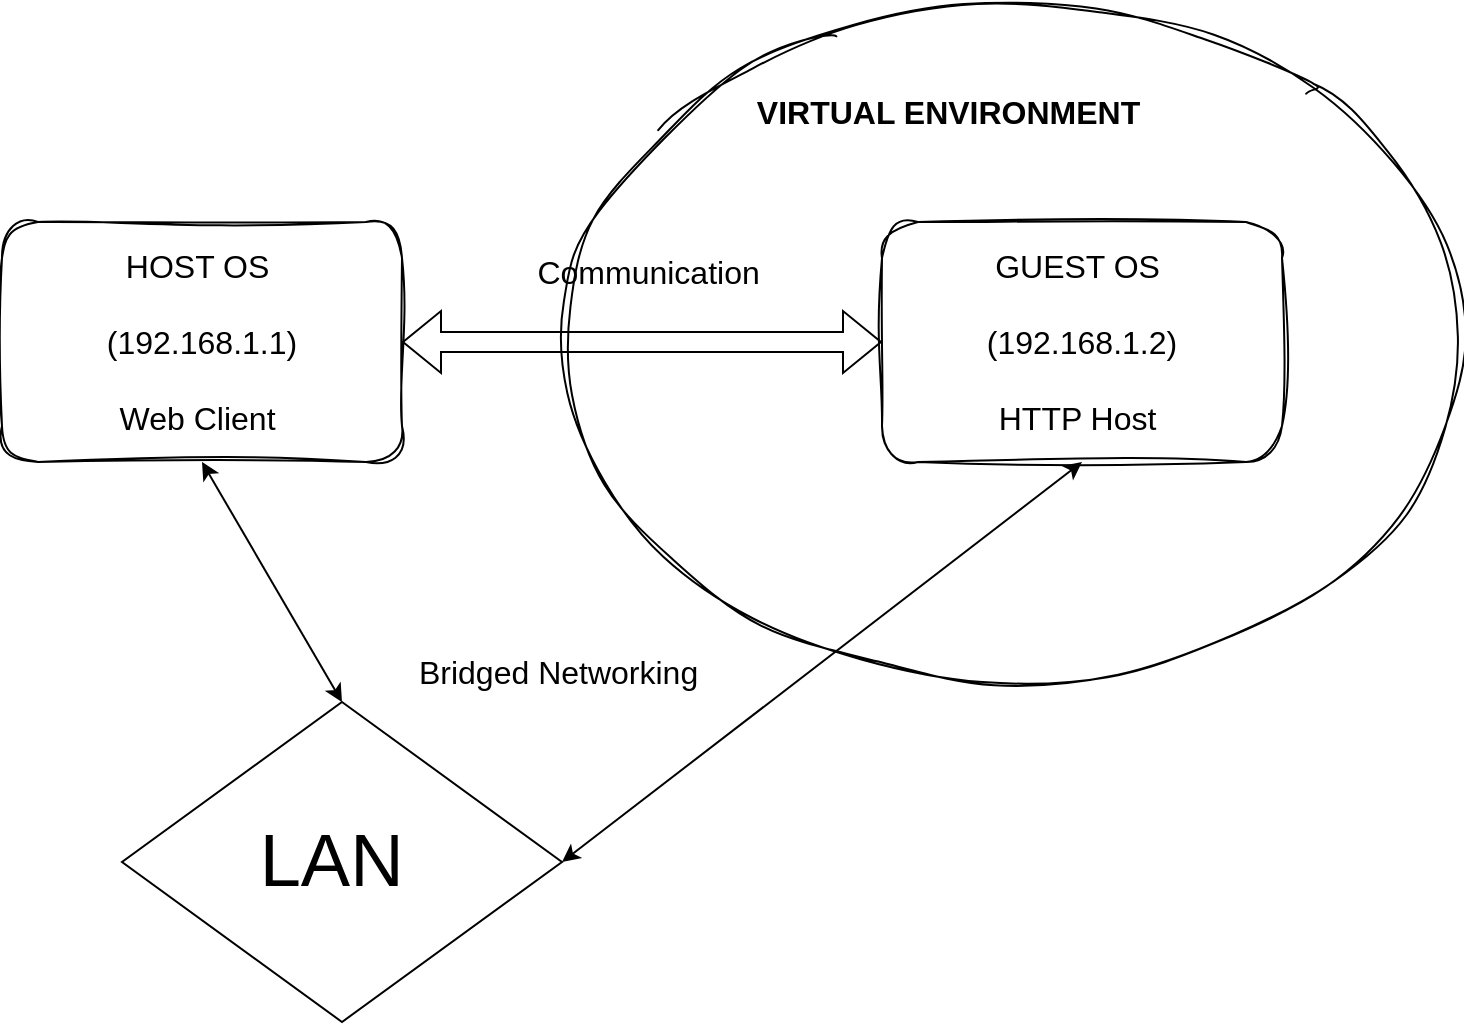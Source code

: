 <mxfile version="28.1.1">
  <diagram name="Page-1" id="bJ-LBqONBRRkpvEiQ5mY">
    <mxGraphModel dx="993" dy="572" grid="1" gridSize="10" guides="1" tooltips="1" connect="1" arrows="1" fold="1" page="1" pageScale="1" pageWidth="850" pageHeight="1100" math="0" shadow="0">
      <root>
        <mxCell id="0" />
        <mxCell id="1" parent="0" />
        <mxCell id="pIHF8PW-iIFRNfOvdxXu-1" value="&lt;font style=&quot;font-size: 16px;&quot;&gt;HOST OS&amp;nbsp;&lt;/font&gt;&lt;div&gt;&lt;font style=&quot;font-size: 16px;&quot;&gt;&lt;br&gt;&lt;/font&gt;&lt;/div&gt;&lt;div&gt;&lt;font style=&quot;font-size: 16px;&quot;&gt;(192.168.1.1)&lt;/font&gt;&lt;/div&gt;&lt;div&gt;&lt;font style=&quot;font-size: 16px;&quot;&gt;&lt;br&gt;&lt;/font&gt;&lt;/div&gt;&lt;div&gt;&lt;font style=&quot;font-size: 16px;&quot;&gt;Web Client&amp;nbsp;&lt;/font&gt;&lt;/div&gt;" style="rounded=1;whiteSpace=wrap;html=1;glass=0;sketch=1;curveFitting=1;jiggle=2;" vertex="1" parent="1">
          <mxGeometry x="450" y="320" width="200" height="120" as="geometry" />
        </mxCell>
        <mxCell id="pIHF8PW-iIFRNfOvdxXu-2" value="&lt;font style=&quot;font-size: 16px;&quot;&gt;GUEST OS&amp;nbsp;&lt;/font&gt;&lt;div&gt;&lt;font style=&quot;font-size: 16px;&quot;&gt;&lt;br&gt;&lt;/font&gt;&lt;/div&gt;&lt;div&gt;&lt;font style=&quot;font-size: 16px;&quot;&gt;(192.168.1.2)&lt;/font&gt;&lt;/div&gt;&lt;div&gt;&lt;font style=&quot;font-size: 16px;&quot;&gt;&lt;br&gt;&lt;/font&gt;&lt;/div&gt;&lt;div&gt;&lt;font style=&quot;font-size: 16px;&quot;&gt;HTTP Host&amp;nbsp;&lt;/font&gt;&lt;/div&gt;" style="rounded=1;whiteSpace=wrap;html=1;sketch=1;curveFitting=1;jiggle=2;" vertex="1" parent="1">
          <mxGeometry x="890" y="320" width="200" height="120" as="geometry" />
        </mxCell>
        <mxCell id="pIHF8PW-iIFRNfOvdxXu-3" value="" style="shape=flexArrow;endArrow=classic;startArrow=classic;html=1;rounded=0;entryX=0;entryY=0.5;entryDx=0;entryDy=0;" edge="1" parent="1" source="pIHF8PW-iIFRNfOvdxXu-1" target="pIHF8PW-iIFRNfOvdxXu-2">
          <mxGeometry width="100" height="100" relative="1" as="geometry">
            <mxPoint x="750" y="530" as="sourcePoint" />
            <mxPoint x="850" y="430" as="targetPoint" />
          </mxGeometry>
        </mxCell>
        <mxCell id="pIHF8PW-iIFRNfOvdxXu-4" value="&lt;span style=&quot;font-size: 16px;&quot;&gt;Communication&amp;nbsp;&lt;/span&gt;" style="text;html=1;align=center;verticalAlign=middle;resizable=0;points=[];autosize=1;strokeColor=none;fillColor=none;" vertex="1" parent="1">
          <mxGeometry x="705" y="330" width="140" height="30" as="geometry" />
        </mxCell>
        <mxCell id="pIHF8PW-iIFRNfOvdxXu-5" value="&lt;b&gt;&lt;font style=&quot;font-size: 16px; color: light-dark(rgb(0, 0, 0), rgb(102, 255, 102));&quot;&gt;VIRTUAL ENVIRONMENT&amp;nbsp;&lt;/font&gt;&lt;/b&gt;" style="text;html=1;align=center;verticalAlign=middle;resizable=0;points=[];autosize=1;strokeColor=none;fillColor=none;" vertex="1" parent="1">
          <mxGeometry x="815" y="250" width="220" height="30" as="geometry" />
        </mxCell>
        <mxCell id="pIHF8PW-iIFRNfOvdxXu-6" value="&lt;font style=&quot;font-size: 37px;&quot;&gt;LAN&amp;nbsp;&lt;/font&gt;" style="rhombus;whiteSpace=wrap;html=1;" vertex="1" parent="1">
          <mxGeometry x="510" y="560" width="220" height="160" as="geometry" />
        </mxCell>
        <mxCell id="pIHF8PW-iIFRNfOvdxXu-7" value="" style="endArrow=classic;startArrow=classic;html=1;rounded=0;entryX=0.5;entryY=1;entryDx=0;entryDy=0;exitX=0.5;exitY=0;exitDx=0;exitDy=0;" edge="1" parent="1" source="pIHF8PW-iIFRNfOvdxXu-6" target="pIHF8PW-iIFRNfOvdxXu-1">
          <mxGeometry width="50" height="50" relative="1" as="geometry">
            <mxPoint x="610" y="550" as="sourcePoint" />
            <mxPoint x="850" y="470" as="targetPoint" />
          </mxGeometry>
        </mxCell>
        <mxCell id="pIHF8PW-iIFRNfOvdxXu-8" value="" style="endArrow=classic;startArrow=classic;html=1;rounded=0;exitX=1;exitY=0.5;exitDx=0;exitDy=0;entryX=0.5;entryY=1;entryDx=0;entryDy=0;" edge="1" parent="1" source="pIHF8PW-iIFRNfOvdxXu-6" target="pIHF8PW-iIFRNfOvdxXu-2">
          <mxGeometry width="50" height="50" relative="1" as="geometry">
            <mxPoint x="800" y="520" as="sourcePoint" />
            <mxPoint x="814.072" y="527.904" as="targetPoint" />
          </mxGeometry>
        </mxCell>
        <mxCell id="pIHF8PW-iIFRNfOvdxXu-9" value="" style="ellipse;whiteSpace=wrap;html=1;fillColor=none;sketch=1;curveFitting=1;jiggle=2;" vertex="1" parent="1">
          <mxGeometry x="730" y="210" width="450" height="340" as="geometry" />
        </mxCell>
        <mxCell id="pIHF8PW-iIFRNfOvdxXu-10" value="&lt;font style=&quot;font-size: 16px;&quot;&gt;Bridged Networking&amp;nbsp;&lt;/font&gt;" style="text;html=1;align=center;verticalAlign=middle;resizable=0;points=[];autosize=1;strokeColor=none;fillColor=none;" vertex="1" parent="1">
          <mxGeometry x="645" y="530" width="170" height="30" as="geometry" />
        </mxCell>
      </root>
    </mxGraphModel>
  </diagram>
</mxfile>
